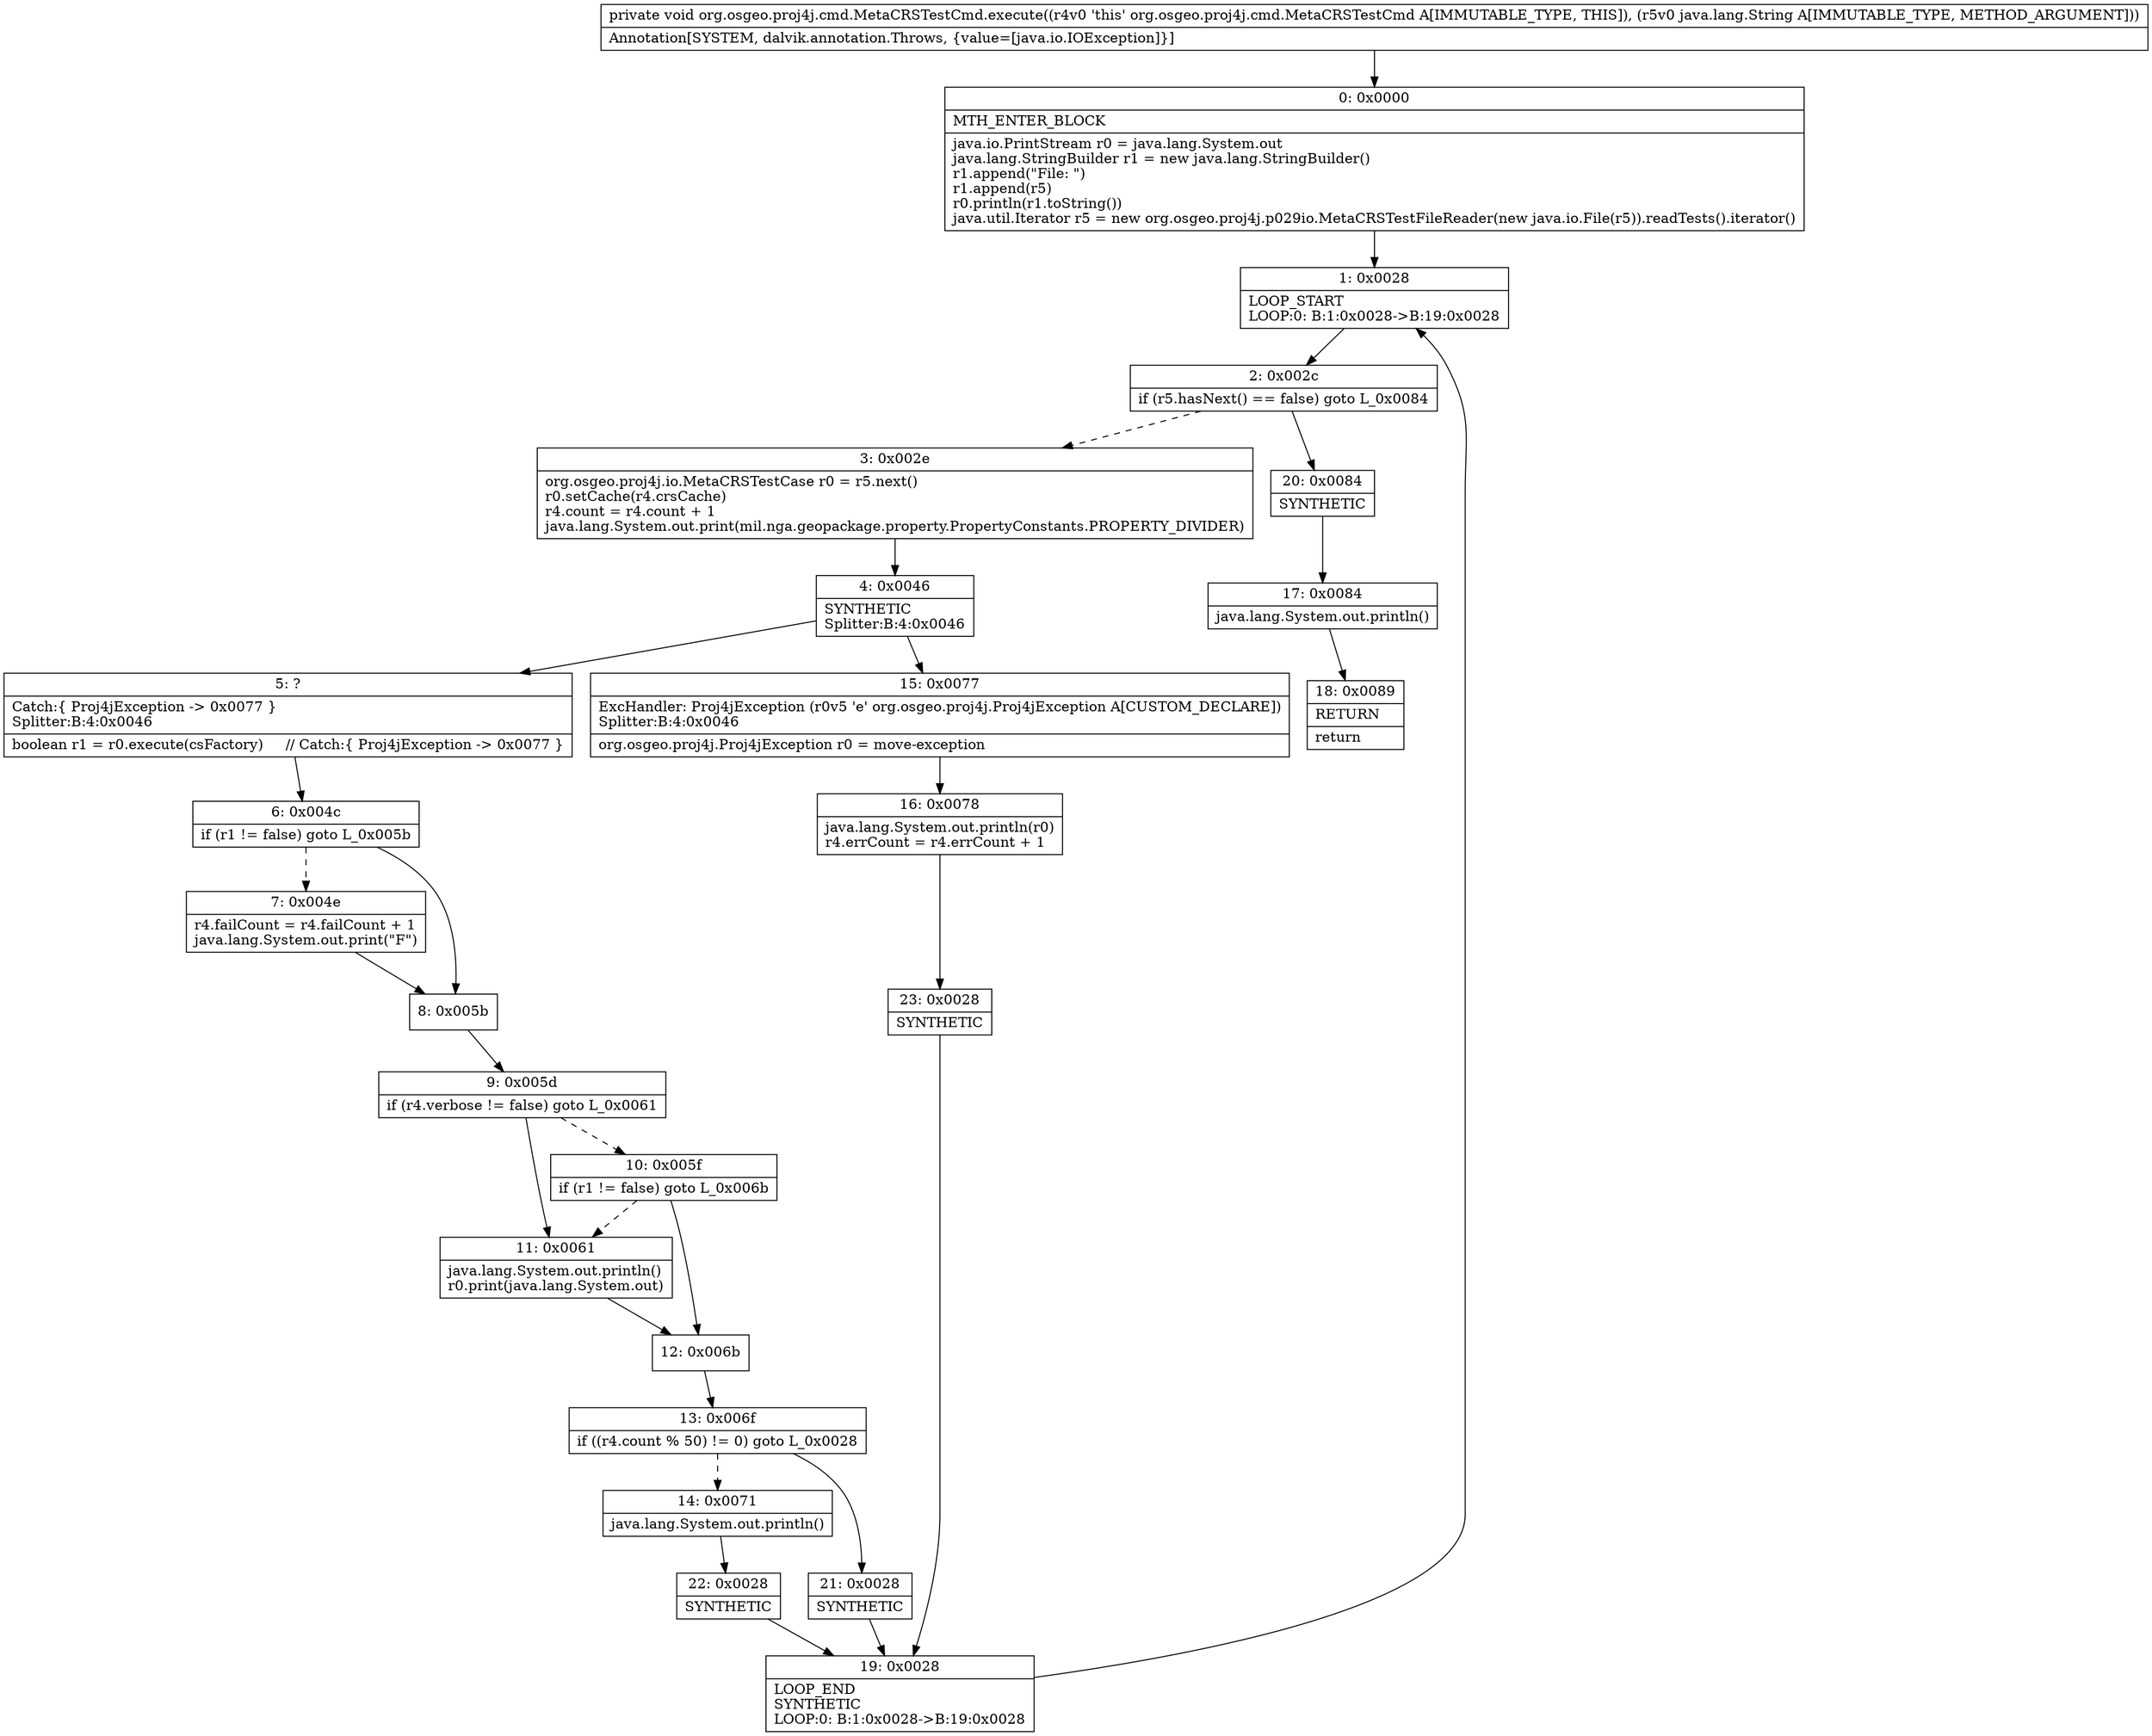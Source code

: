 digraph "CFG fororg.osgeo.proj4j.cmd.MetaCRSTestCmd.execute(Ljava\/lang\/String;)V" {
Node_0 [shape=record,label="{0\:\ 0x0000|MTH_ENTER_BLOCK\l|java.io.PrintStream r0 = java.lang.System.out\ljava.lang.StringBuilder r1 = new java.lang.StringBuilder()\lr1.append(\"File: \")\lr1.append(r5)\lr0.println(r1.toString())\ljava.util.Iterator r5 = new org.osgeo.proj4j.p029io.MetaCRSTestFileReader(new java.io.File(r5)).readTests().iterator()\l}"];
Node_1 [shape=record,label="{1\:\ 0x0028|LOOP_START\lLOOP:0: B:1:0x0028\-\>B:19:0x0028\l}"];
Node_2 [shape=record,label="{2\:\ 0x002c|if (r5.hasNext() == false) goto L_0x0084\l}"];
Node_3 [shape=record,label="{3\:\ 0x002e|org.osgeo.proj4j.io.MetaCRSTestCase r0 = r5.next()\lr0.setCache(r4.crsCache)\lr4.count = r4.count + 1\ljava.lang.System.out.print(mil.nga.geopackage.property.PropertyConstants.PROPERTY_DIVIDER)\l}"];
Node_4 [shape=record,label="{4\:\ 0x0046|SYNTHETIC\lSplitter:B:4:0x0046\l}"];
Node_5 [shape=record,label="{5\:\ ?|Catch:\{ Proj4jException \-\> 0x0077 \}\lSplitter:B:4:0x0046\l|boolean r1 = r0.execute(csFactory)     \/\/ Catch:\{ Proj4jException \-\> 0x0077 \}\l}"];
Node_6 [shape=record,label="{6\:\ 0x004c|if (r1 != false) goto L_0x005b\l}"];
Node_7 [shape=record,label="{7\:\ 0x004e|r4.failCount = r4.failCount + 1\ljava.lang.System.out.print(\"F\")\l}"];
Node_8 [shape=record,label="{8\:\ 0x005b}"];
Node_9 [shape=record,label="{9\:\ 0x005d|if (r4.verbose != false) goto L_0x0061\l}"];
Node_10 [shape=record,label="{10\:\ 0x005f|if (r1 != false) goto L_0x006b\l}"];
Node_11 [shape=record,label="{11\:\ 0x0061|java.lang.System.out.println()\lr0.print(java.lang.System.out)\l}"];
Node_12 [shape=record,label="{12\:\ 0x006b}"];
Node_13 [shape=record,label="{13\:\ 0x006f|if ((r4.count % 50) != 0) goto L_0x0028\l}"];
Node_14 [shape=record,label="{14\:\ 0x0071|java.lang.System.out.println()\l}"];
Node_15 [shape=record,label="{15\:\ 0x0077|ExcHandler: Proj4jException (r0v5 'e' org.osgeo.proj4j.Proj4jException A[CUSTOM_DECLARE])\lSplitter:B:4:0x0046\l|org.osgeo.proj4j.Proj4jException r0 = move\-exception\l}"];
Node_16 [shape=record,label="{16\:\ 0x0078|java.lang.System.out.println(r0)\lr4.errCount = r4.errCount + 1\l}"];
Node_17 [shape=record,label="{17\:\ 0x0084|java.lang.System.out.println()\l}"];
Node_18 [shape=record,label="{18\:\ 0x0089|RETURN\l|return\l}"];
Node_19 [shape=record,label="{19\:\ 0x0028|LOOP_END\lSYNTHETIC\lLOOP:0: B:1:0x0028\-\>B:19:0x0028\l}"];
Node_20 [shape=record,label="{20\:\ 0x0084|SYNTHETIC\l}"];
Node_21 [shape=record,label="{21\:\ 0x0028|SYNTHETIC\l}"];
Node_22 [shape=record,label="{22\:\ 0x0028|SYNTHETIC\l}"];
Node_23 [shape=record,label="{23\:\ 0x0028|SYNTHETIC\l}"];
MethodNode[shape=record,label="{private void org.osgeo.proj4j.cmd.MetaCRSTestCmd.execute((r4v0 'this' org.osgeo.proj4j.cmd.MetaCRSTestCmd A[IMMUTABLE_TYPE, THIS]), (r5v0 java.lang.String A[IMMUTABLE_TYPE, METHOD_ARGUMENT]))  | Annotation[SYSTEM, dalvik.annotation.Throws, \{value=[java.io.IOException]\}]\l}"];
MethodNode -> Node_0;
Node_0 -> Node_1;
Node_1 -> Node_2;
Node_2 -> Node_3[style=dashed];
Node_2 -> Node_20;
Node_3 -> Node_4;
Node_4 -> Node_5;
Node_4 -> Node_15;
Node_5 -> Node_6;
Node_6 -> Node_7[style=dashed];
Node_6 -> Node_8;
Node_7 -> Node_8;
Node_8 -> Node_9;
Node_9 -> Node_10[style=dashed];
Node_9 -> Node_11;
Node_10 -> Node_11[style=dashed];
Node_10 -> Node_12;
Node_11 -> Node_12;
Node_12 -> Node_13;
Node_13 -> Node_14[style=dashed];
Node_13 -> Node_21;
Node_14 -> Node_22;
Node_15 -> Node_16;
Node_16 -> Node_23;
Node_17 -> Node_18;
Node_19 -> Node_1;
Node_20 -> Node_17;
Node_21 -> Node_19;
Node_22 -> Node_19;
Node_23 -> Node_19;
}

